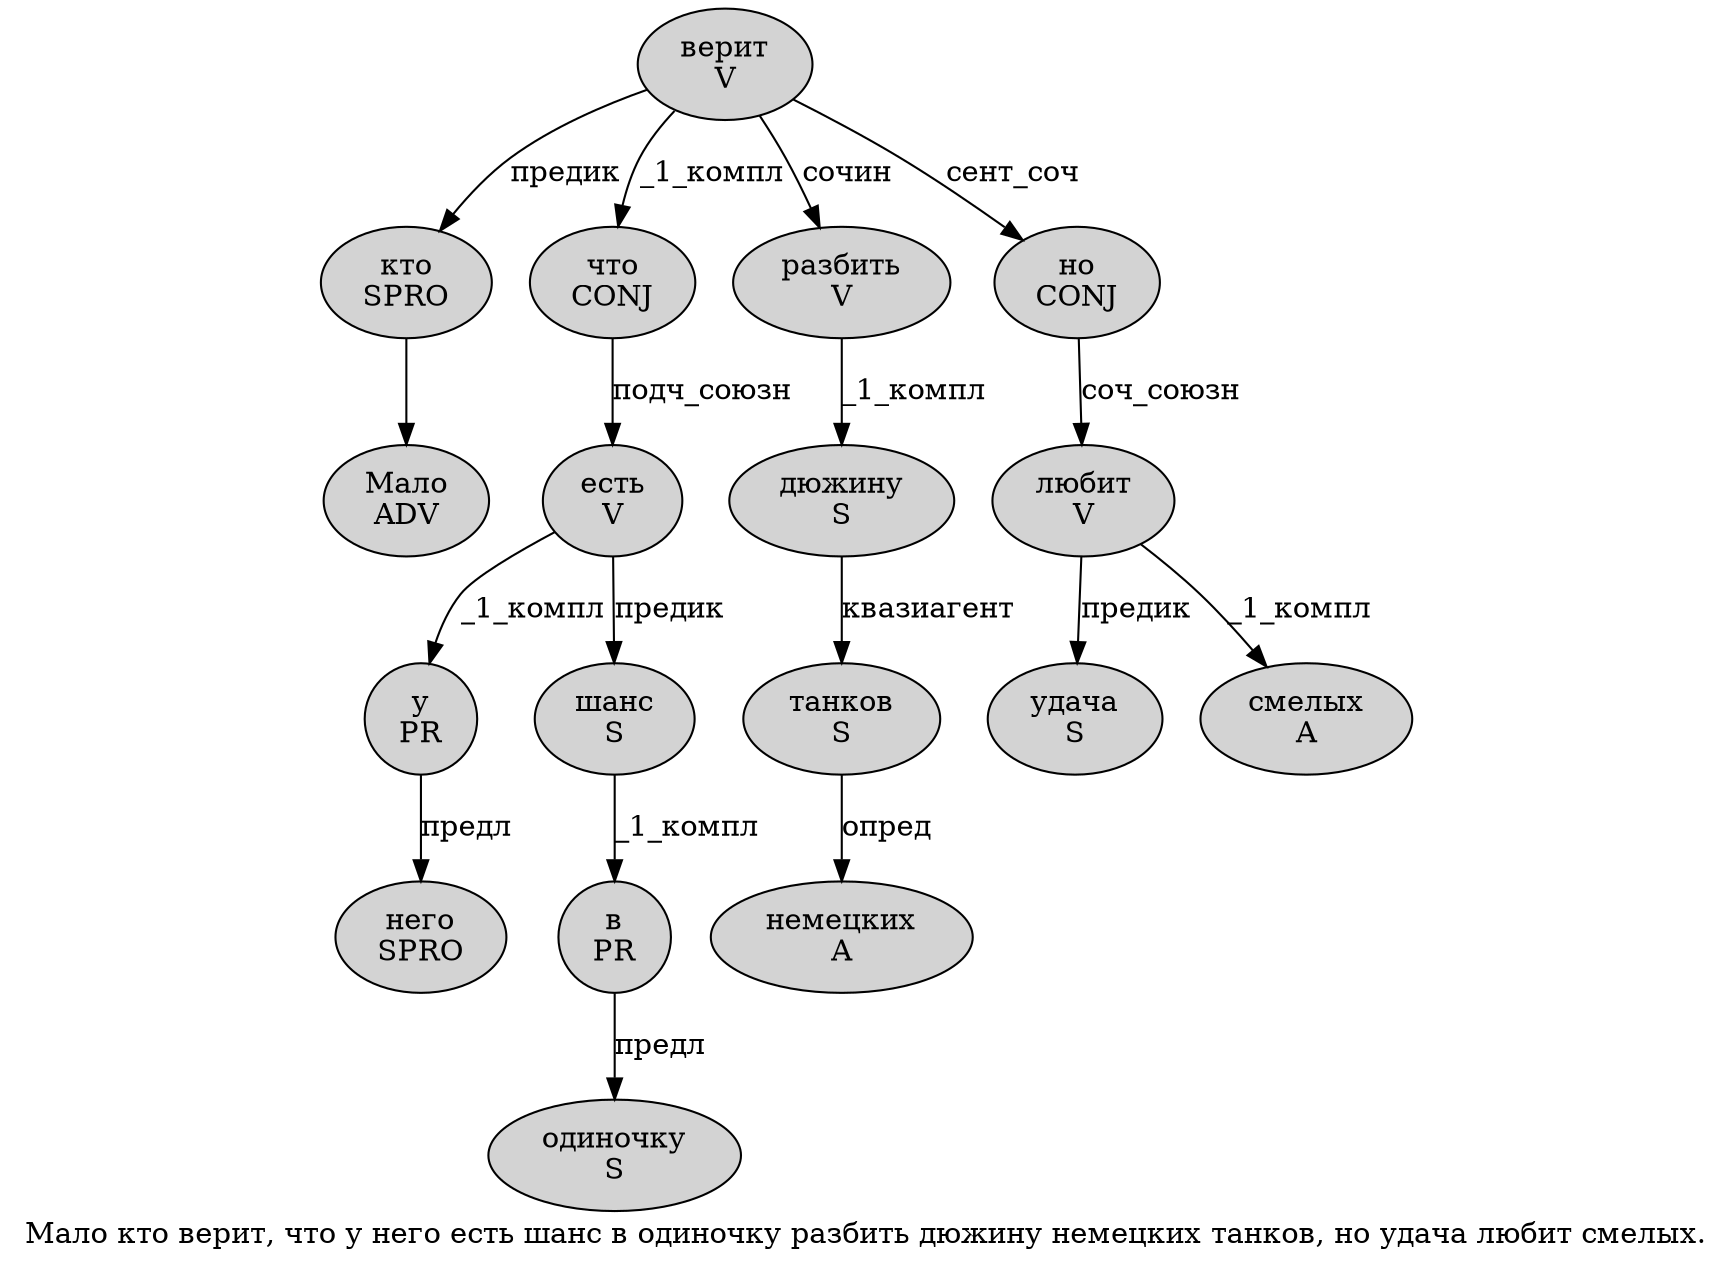 digraph SENTENCE_1179 {
	graph [label="Мало кто верит, что у него есть шанс в одиночку разбить дюжину немецких танков, но удача любит смелых."]
	node [style=filled]
		0 [label="Мало
ADV" color="" fillcolor=lightgray penwidth=1 shape=ellipse]
		1 [label="кто
SPRO" color="" fillcolor=lightgray penwidth=1 shape=ellipse]
		2 [label="верит
V" color="" fillcolor=lightgray penwidth=1 shape=ellipse]
		4 [label="что
CONJ" color="" fillcolor=lightgray penwidth=1 shape=ellipse]
		5 [label="у
PR" color="" fillcolor=lightgray penwidth=1 shape=ellipse]
		6 [label="него
SPRO" color="" fillcolor=lightgray penwidth=1 shape=ellipse]
		7 [label="есть
V" color="" fillcolor=lightgray penwidth=1 shape=ellipse]
		8 [label="шанс
S" color="" fillcolor=lightgray penwidth=1 shape=ellipse]
		9 [label="в
PR" color="" fillcolor=lightgray penwidth=1 shape=ellipse]
		10 [label="одиночку
S" color="" fillcolor=lightgray penwidth=1 shape=ellipse]
		11 [label="разбить
V" color="" fillcolor=lightgray penwidth=1 shape=ellipse]
		12 [label="дюжину
S" color="" fillcolor=lightgray penwidth=1 shape=ellipse]
		13 [label="немецких
A" color="" fillcolor=lightgray penwidth=1 shape=ellipse]
		14 [label="танков
S" color="" fillcolor=lightgray penwidth=1 shape=ellipse]
		16 [label="но
CONJ" color="" fillcolor=lightgray penwidth=1 shape=ellipse]
		17 [label="удача
S" color="" fillcolor=lightgray penwidth=1 shape=ellipse]
		18 [label="любит
V" color="" fillcolor=lightgray penwidth=1 shape=ellipse]
		19 [label="смелых
A" color="" fillcolor=lightgray penwidth=1 shape=ellipse]
			14 -> 13 [label="опред"]
			2 -> 1 [label="предик"]
			2 -> 4 [label="_1_компл"]
			2 -> 11 [label="сочин"]
			2 -> 16 [label="сент_соч"]
			8 -> 9 [label="_1_компл"]
			7 -> 5 [label="_1_компл"]
			7 -> 8 [label="предик"]
			12 -> 14 [label="квазиагент"]
			11 -> 12 [label="_1_компл"]
			5 -> 6 [label="предл"]
			16 -> 18 [label="соч_союзн"]
			18 -> 17 [label="предик"]
			18 -> 19 [label="_1_компл"]
			4 -> 7 [label="подч_союзн"]
			1 -> 0
			9 -> 10 [label="предл"]
}
